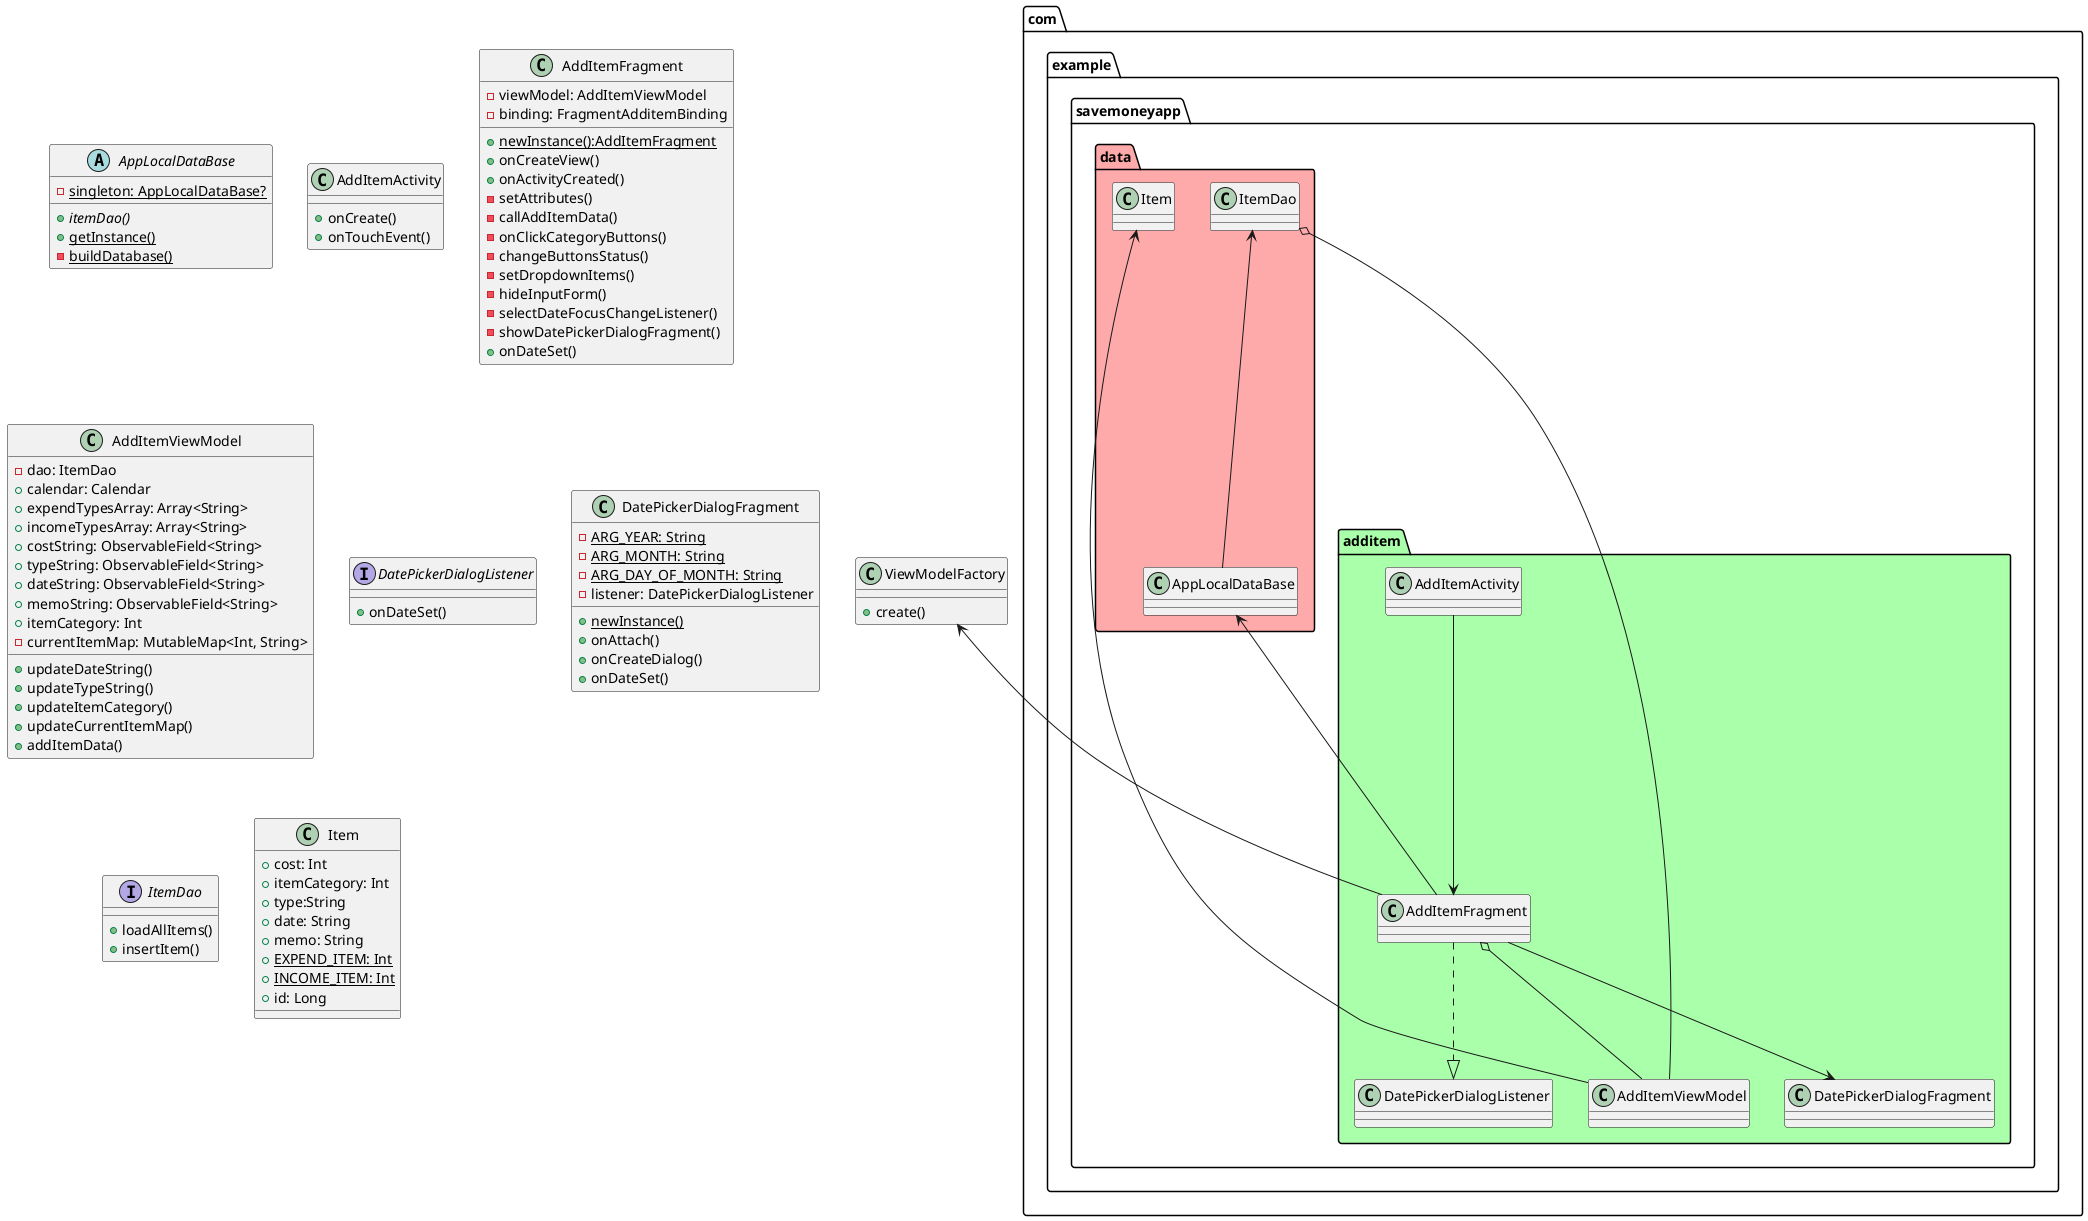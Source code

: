 @startuml "SaveMoneyAppClass"

package "com.example.savemoneyapp.additem" #AAFFAA {
  AddItemActivity --> AddItemFragment
  AddItemFragment o-- AddItemViewModel
  AddItemFragment ..|> DatePickerDialogListener
  AddItemFragment --> DatePickerDialogFragment
}

ViewModelFactory <-- AddItemFragment

package "com.example.savemoneyapp.data" #FFAAAA {
    ItemDao <-- AppLocalDataBase
    ItemDao o-- AddItemViewModel
    Item <-- AddItemViewModel
    AppLocalDataBase <-- AddItemFragment
}

abstract class AppLocalDataBase {
    - {static}singleton: AppLocalDataBase?
    + {abstract}itemDao()
    + {static}getInstance()
    - {static}buildDatabase()
}

class AddItemActivity {
    + onCreate()
    + onTouchEvent()
}

class AddItemFragment {
    + {static}newInstance():AddItemFragment
    - viewModel: AddItemViewModel
    - binding: FragmentAdditemBinding
    + onCreateView()
    + onActivityCreated()
    - setAttributes()
    - callAddItemData()
    - onClickCategoryButtons()
    - changeButtonsStatus()
    - setDropdownItems()
    - hideInputForm()
    - selectDateFocusChangeListener()
    - showDatePickerDialogFragment()
    + onDateSet()
}

class AddItemViewModel {
    - dao: ItemDao
    + calendar: Calendar
    + expendTypesArray: Array<String>
    + incomeTypesArray: Array<String>
    + costString: ObservableField<String>
    + typeString: ObservableField<String>
    + dateString: ObservableField<String>
    + memoString: ObservableField<String>
    + itemCategory: Int
    - currentItemMap: MutableMap<Int, String>
    + updateDateString()
    + updateTypeString()
    + updateItemCategory()
    + updateCurrentItemMap()
    + addItemData()
}

interface  DatePickerDialogListener {
    + onDateSet()
}

class DatePickerDialogFragment {
    - {static}ARG_YEAR: String
    - {static}ARG_MONTH: String
    - {static}ARG_DAY_OF_MONTH: String
    - listener: DatePickerDialogListener
    + {static}newInstance()
    + onAttach()
    + onCreateDialog()
    + onDateSet()
}

interface ItemDao {
    + loadAllItems()
    + insertItem()
}

class Item {
    + cost: Int
    + itemCategory: Int
    + type:String
    + date: String
    + memo: String
    + {static}EXPEND_ITEM: Int
    + {static}INCOME_ITEM: Int
    + id: Long
}

class ViewModelFactory {
    + create()
}

@endum